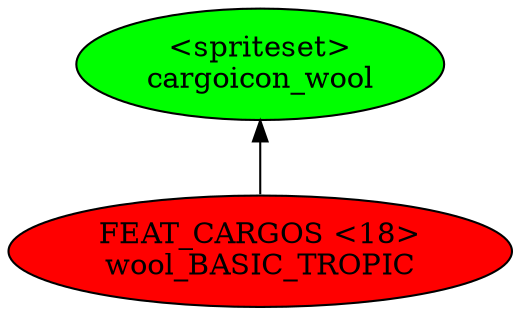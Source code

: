 digraph {
rankdir="BT"
cargoicon_wool [fillcolor=green style="filled" label="<spriteset>\ncargoicon_wool"]
wool_BASIC_TROPIC [fillcolor=red style="filled" label="FEAT_CARGOS <18>\nwool_BASIC_TROPIC"]
wool_BASIC_TROPIC->cargoicon_wool
}

